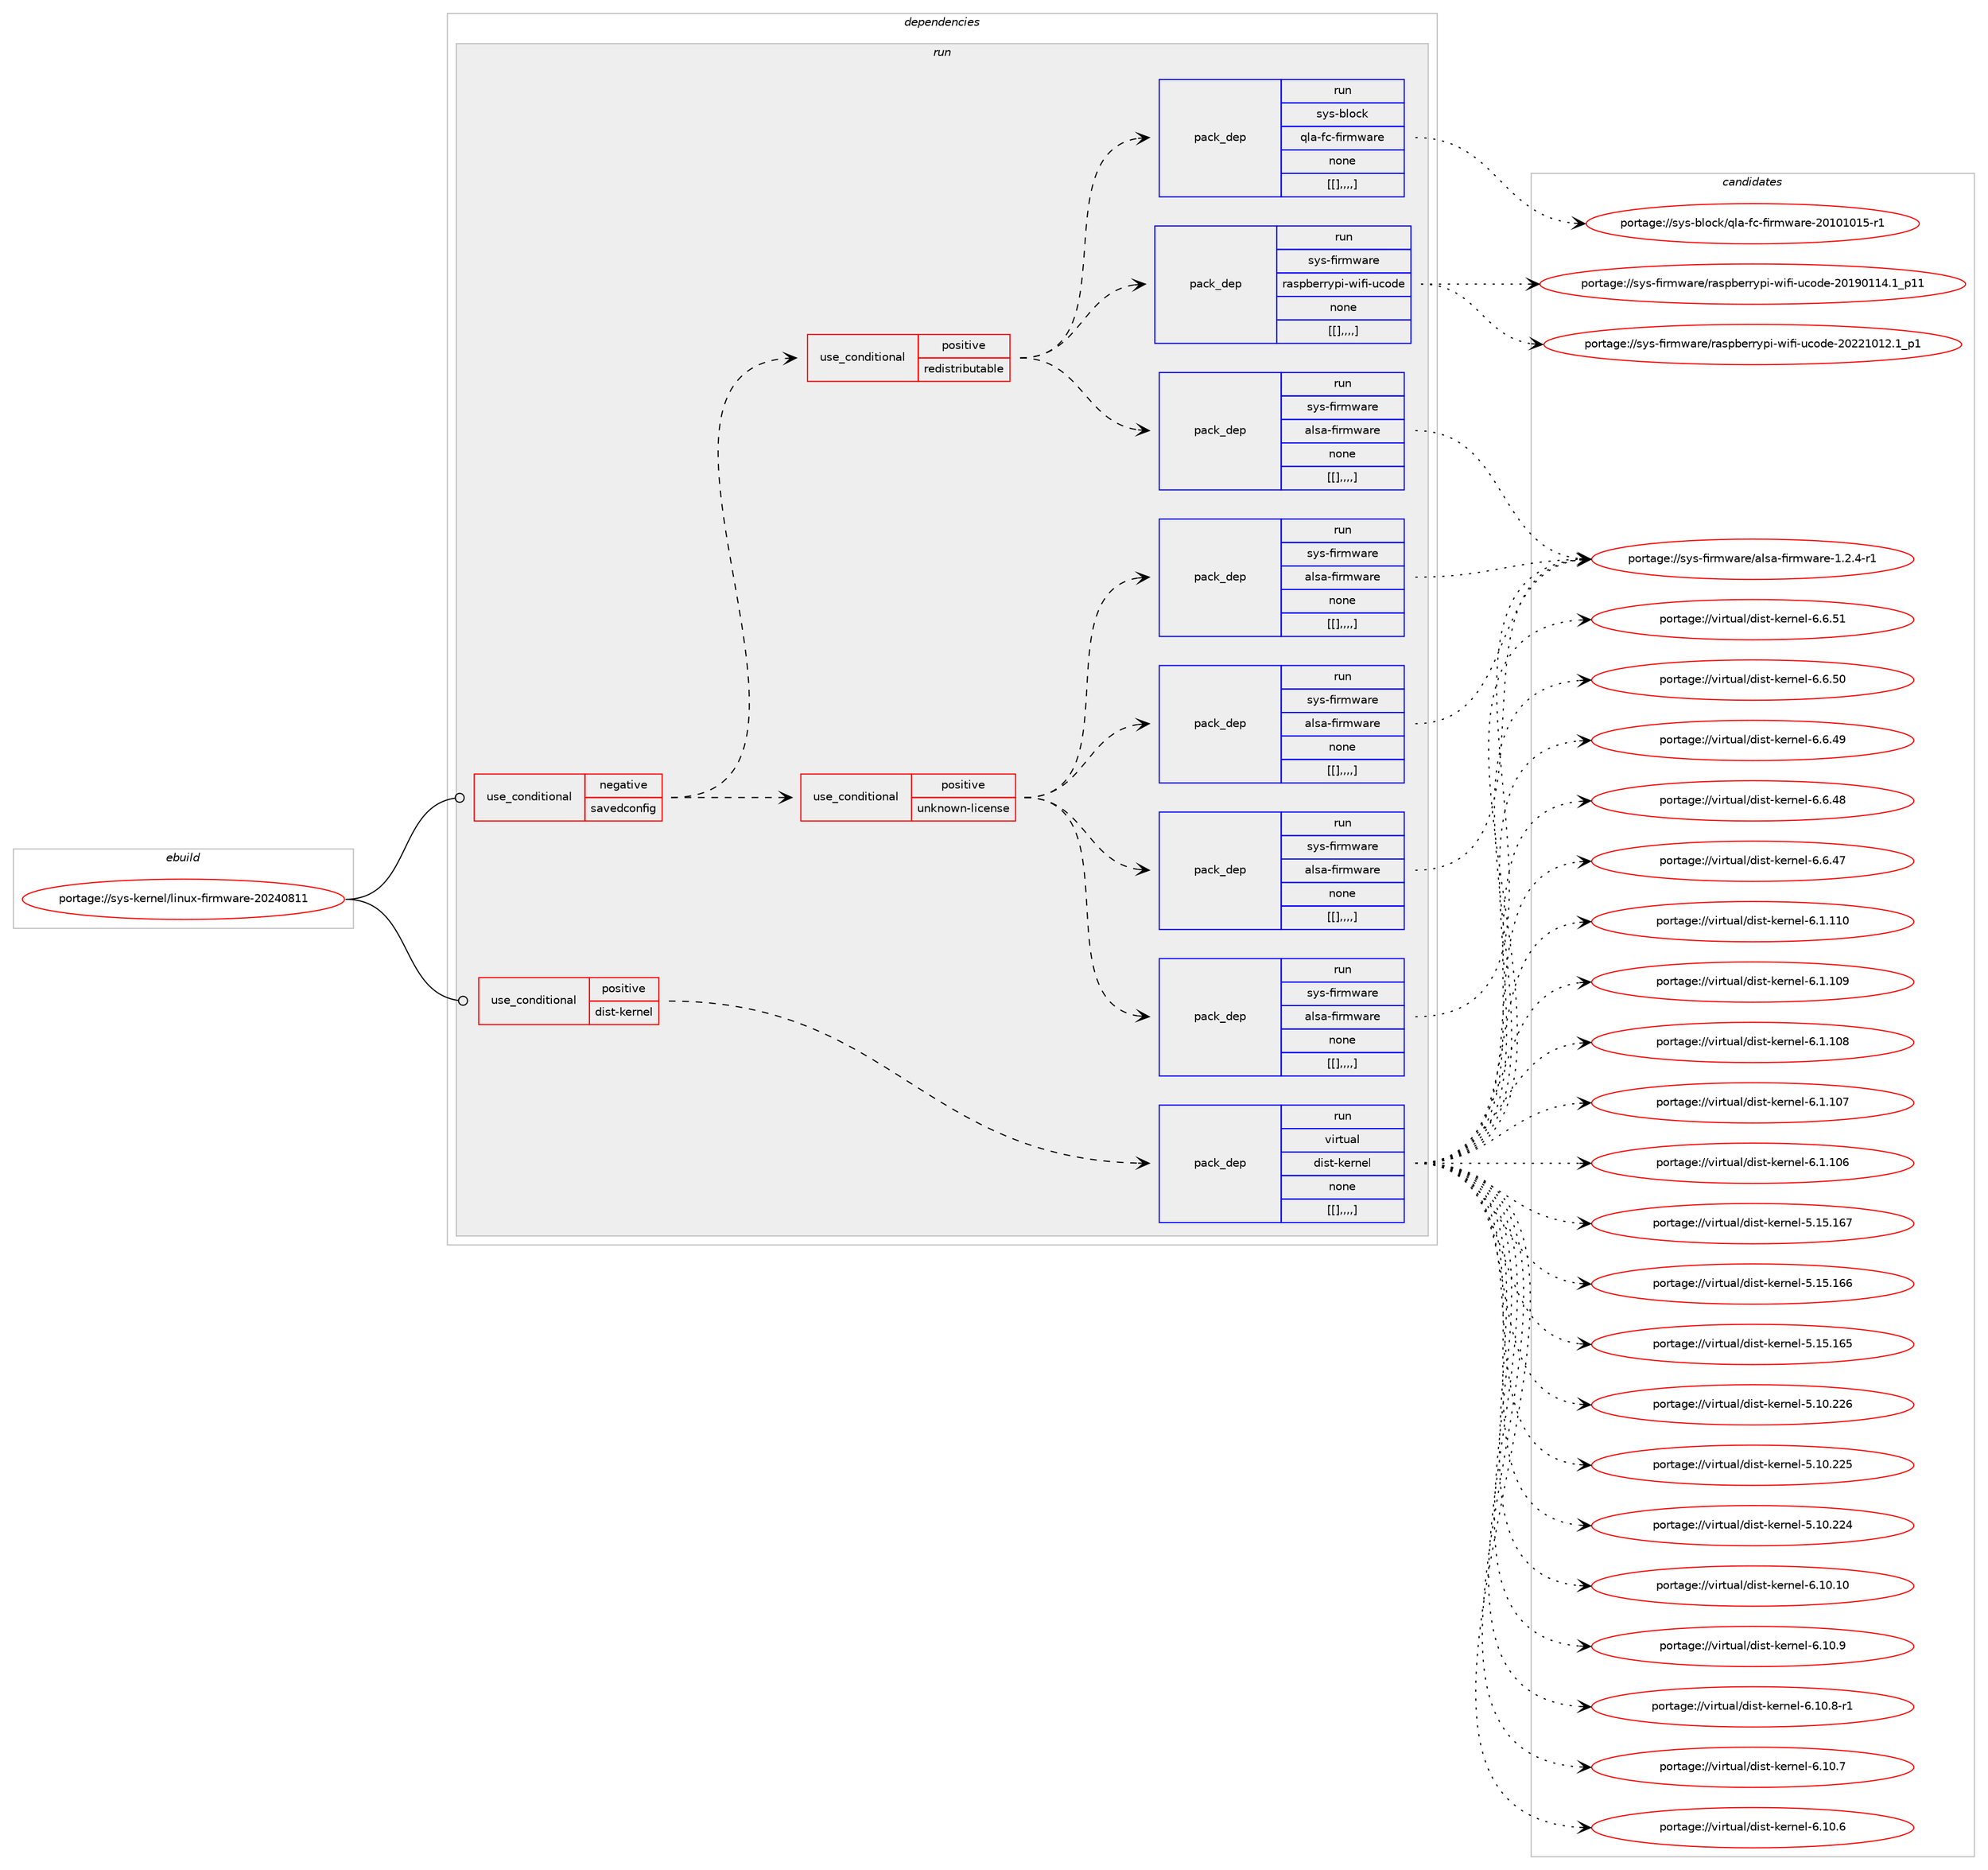 digraph prolog {

# *************
# Graph options
# *************

newrank=true;
concentrate=true;
compound=true;
graph [rankdir=LR,fontname=Helvetica,fontsize=10,ranksep=1.5];#, ranksep=2.5, nodesep=0.2];
edge  [arrowhead=vee];
node  [fontname=Helvetica,fontsize=10];

# **********
# The ebuild
# **********

subgraph cluster_leftcol {
color=gray;
label=<<i>ebuild</i>>;
id [label="portage://sys-kernel/linux-firmware-20240811", color=red, width=4, href="../sys-kernel/linux-firmware-20240811.svg"];
}

# ****************
# The dependencies
# ****************

subgraph cluster_midcol {
color=gray;
label=<<i>dependencies</i>>;
subgraph cluster_compile {
fillcolor="#eeeeee";
style=filled;
label=<<i>compile</i>>;
}
subgraph cluster_compileandrun {
fillcolor="#eeeeee";
style=filled;
label=<<i>compile and run</i>>;
}
subgraph cluster_run {
fillcolor="#eeeeee";
style=filled;
label=<<i>run</i>>;
subgraph cond121477 {
dependency456931 [label=<<TABLE BORDER="0" CELLBORDER="1" CELLSPACING="0" CELLPADDING="4"><TR><TD ROWSPAN="3" CELLPADDING="10">use_conditional</TD></TR><TR><TD>negative</TD></TR><TR><TD>savedconfig</TD></TR></TABLE>>, shape=none, color=red];
subgraph cond121478 {
dependency456932 [label=<<TABLE BORDER="0" CELLBORDER="1" CELLSPACING="0" CELLPADDING="4"><TR><TD ROWSPAN="3" CELLPADDING="10">use_conditional</TD></TR><TR><TD>positive</TD></TR><TR><TD>redistributable</TD></TR></TABLE>>, shape=none, color=red];
subgraph pack332337 {
dependency456933 [label=<<TABLE BORDER="0" CELLBORDER="1" CELLSPACING="0" CELLPADDING="4" WIDTH="220"><TR><TD ROWSPAN="6" CELLPADDING="30">pack_dep</TD></TR><TR><TD WIDTH="110">run</TD></TR><TR><TD>sys-firmware</TD></TR><TR><TD>alsa-firmware</TD></TR><TR><TD>none</TD></TR><TR><TD>[[],,,,]</TD></TR></TABLE>>, shape=none, color=blue];
}
dependency456932:e -> dependency456933:w [weight=20,style="dashed",arrowhead="vee"];
subgraph pack332338 {
dependency456934 [label=<<TABLE BORDER="0" CELLBORDER="1" CELLSPACING="0" CELLPADDING="4" WIDTH="220"><TR><TD ROWSPAN="6" CELLPADDING="30">pack_dep</TD></TR><TR><TD WIDTH="110">run</TD></TR><TR><TD>sys-block</TD></TR><TR><TD>qla-fc-firmware</TD></TR><TR><TD>none</TD></TR><TR><TD>[[],,,,]</TD></TR></TABLE>>, shape=none, color=blue];
}
dependency456932:e -> dependency456934:w [weight=20,style="dashed",arrowhead="vee"];
subgraph pack332339 {
dependency456935 [label=<<TABLE BORDER="0" CELLBORDER="1" CELLSPACING="0" CELLPADDING="4" WIDTH="220"><TR><TD ROWSPAN="6" CELLPADDING="30">pack_dep</TD></TR><TR><TD WIDTH="110">run</TD></TR><TR><TD>sys-firmware</TD></TR><TR><TD>raspberrypi-wifi-ucode</TD></TR><TR><TD>none</TD></TR><TR><TD>[[],,,,]</TD></TR></TABLE>>, shape=none, color=blue];
}
dependency456932:e -> dependency456935:w [weight=20,style="dashed",arrowhead="vee"];
}
dependency456931:e -> dependency456932:w [weight=20,style="dashed",arrowhead="vee"];
subgraph cond121479 {
dependency456936 [label=<<TABLE BORDER="0" CELLBORDER="1" CELLSPACING="0" CELLPADDING="4"><TR><TD ROWSPAN="3" CELLPADDING="10">use_conditional</TD></TR><TR><TD>positive</TD></TR><TR><TD>unknown-license</TD></TR></TABLE>>, shape=none, color=red];
subgraph pack332340 {
dependency456937 [label=<<TABLE BORDER="0" CELLBORDER="1" CELLSPACING="0" CELLPADDING="4" WIDTH="220"><TR><TD ROWSPAN="6" CELLPADDING="30">pack_dep</TD></TR><TR><TD WIDTH="110">run</TD></TR><TR><TD>sys-firmware</TD></TR><TR><TD>alsa-firmware</TD></TR><TR><TD>none</TD></TR><TR><TD>[[],,,,]</TD></TR></TABLE>>, shape=none, color=blue];
}
dependency456936:e -> dependency456937:w [weight=20,style="dashed",arrowhead="vee"];
subgraph pack332341 {
dependency456938 [label=<<TABLE BORDER="0" CELLBORDER="1" CELLSPACING="0" CELLPADDING="4" WIDTH="220"><TR><TD ROWSPAN="6" CELLPADDING="30">pack_dep</TD></TR><TR><TD WIDTH="110">run</TD></TR><TR><TD>sys-firmware</TD></TR><TR><TD>alsa-firmware</TD></TR><TR><TD>none</TD></TR><TR><TD>[[],,,,]</TD></TR></TABLE>>, shape=none, color=blue];
}
dependency456936:e -> dependency456938:w [weight=20,style="dashed",arrowhead="vee"];
subgraph pack332342 {
dependency456939 [label=<<TABLE BORDER="0" CELLBORDER="1" CELLSPACING="0" CELLPADDING="4" WIDTH="220"><TR><TD ROWSPAN="6" CELLPADDING="30">pack_dep</TD></TR><TR><TD WIDTH="110">run</TD></TR><TR><TD>sys-firmware</TD></TR><TR><TD>alsa-firmware</TD></TR><TR><TD>none</TD></TR><TR><TD>[[],,,,]</TD></TR></TABLE>>, shape=none, color=blue];
}
dependency456936:e -> dependency456939:w [weight=20,style="dashed",arrowhead="vee"];
subgraph pack332343 {
dependency456940 [label=<<TABLE BORDER="0" CELLBORDER="1" CELLSPACING="0" CELLPADDING="4" WIDTH="220"><TR><TD ROWSPAN="6" CELLPADDING="30">pack_dep</TD></TR><TR><TD WIDTH="110">run</TD></TR><TR><TD>sys-firmware</TD></TR><TR><TD>alsa-firmware</TD></TR><TR><TD>none</TD></TR><TR><TD>[[],,,,]</TD></TR></TABLE>>, shape=none, color=blue];
}
dependency456936:e -> dependency456940:w [weight=20,style="dashed",arrowhead="vee"];
}
dependency456931:e -> dependency456936:w [weight=20,style="dashed",arrowhead="vee"];
}
id:e -> dependency456931:w [weight=20,style="solid",arrowhead="odot"];
subgraph cond121480 {
dependency456941 [label=<<TABLE BORDER="0" CELLBORDER="1" CELLSPACING="0" CELLPADDING="4"><TR><TD ROWSPAN="3" CELLPADDING="10">use_conditional</TD></TR><TR><TD>positive</TD></TR><TR><TD>dist-kernel</TD></TR></TABLE>>, shape=none, color=red];
subgraph pack332344 {
dependency456942 [label=<<TABLE BORDER="0" CELLBORDER="1" CELLSPACING="0" CELLPADDING="4" WIDTH="220"><TR><TD ROWSPAN="6" CELLPADDING="30">pack_dep</TD></TR><TR><TD WIDTH="110">run</TD></TR><TR><TD>virtual</TD></TR><TR><TD>dist-kernel</TD></TR><TR><TD>none</TD></TR><TR><TD>[[],,,,]</TD></TR></TABLE>>, shape=none, color=blue];
}
dependency456941:e -> dependency456942:w [weight=20,style="dashed",arrowhead="vee"];
}
id:e -> dependency456941:w [weight=20,style="solid",arrowhead="odot"];
}
}

# **************
# The candidates
# **************

subgraph cluster_choices {
rank=same;
color=gray;
label=<<i>candidates</i>>;

subgraph choice332337 {
color=black;
nodesep=1;
choice115121115451021051141091199711410147971081159745102105114109119971141014549465046524511449 [label="portage://sys-firmware/alsa-firmware-1.2.4-r1", color=red, width=4,href="../sys-firmware/alsa-firmware-1.2.4-r1.svg"];
dependency456933:e -> choice115121115451021051141091199711410147971081159745102105114109119971141014549465046524511449:w [style=dotted,weight="100"];
}
subgraph choice332338 {
color=black;
nodesep=1;
choice1151211154598108111991074711310897451029945102105114109119971141014550484948494849534511449 [label="portage://sys-block/qla-fc-firmware-20101015-r1", color=red, width=4,href="../sys-block/qla-fc-firmware-20101015-r1.svg"];
dependency456934:e -> choice1151211154598108111991074711310897451029945102105114109119971141014550484948494849534511449:w [style=dotted,weight="100"];
}
subgraph choice332339 {
color=black;
nodesep=1;
choice115121115451021051141091199711410147114971151129810111411412111210545119105102105451179911110010145504850504948495046499511249 [label="portage://sys-firmware/raspberrypi-wifi-ucode-20221012.1_p1", color=red, width=4,href="../sys-firmware/raspberrypi-wifi-ucode-20221012.1_p1.svg"];
choice11512111545102105114109119971141014711497115112981011141141211121054511910510210545117991111001014550484957484949524649951124949 [label="portage://sys-firmware/raspberrypi-wifi-ucode-20190114.1_p11", color=red, width=4,href="../sys-firmware/raspberrypi-wifi-ucode-20190114.1_p11.svg"];
dependency456935:e -> choice115121115451021051141091199711410147114971151129810111411412111210545119105102105451179911110010145504850504948495046499511249:w [style=dotted,weight="100"];
dependency456935:e -> choice11512111545102105114109119971141014711497115112981011141141211121054511910510210545117991111001014550484957484949524649951124949:w [style=dotted,weight="100"];
}
subgraph choice332340 {
color=black;
nodesep=1;
choice115121115451021051141091199711410147971081159745102105114109119971141014549465046524511449 [label="portage://sys-firmware/alsa-firmware-1.2.4-r1", color=red, width=4,href="../sys-firmware/alsa-firmware-1.2.4-r1.svg"];
dependency456937:e -> choice115121115451021051141091199711410147971081159745102105114109119971141014549465046524511449:w [style=dotted,weight="100"];
}
subgraph choice332341 {
color=black;
nodesep=1;
choice115121115451021051141091199711410147971081159745102105114109119971141014549465046524511449 [label="portage://sys-firmware/alsa-firmware-1.2.4-r1", color=red, width=4,href="../sys-firmware/alsa-firmware-1.2.4-r1.svg"];
dependency456938:e -> choice115121115451021051141091199711410147971081159745102105114109119971141014549465046524511449:w [style=dotted,weight="100"];
}
subgraph choice332342 {
color=black;
nodesep=1;
choice115121115451021051141091199711410147971081159745102105114109119971141014549465046524511449 [label="portage://sys-firmware/alsa-firmware-1.2.4-r1", color=red, width=4,href="../sys-firmware/alsa-firmware-1.2.4-r1.svg"];
dependency456939:e -> choice115121115451021051141091199711410147971081159745102105114109119971141014549465046524511449:w [style=dotted,weight="100"];
}
subgraph choice332343 {
color=black;
nodesep=1;
choice115121115451021051141091199711410147971081159745102105114109119971141014549465046524511449 [label="portage://sys-firmware/alsa-firmware-1.2.4-r1", color=red, width=4,href="../sys-firmware/alsa-firmware-1.2.4-r1.svg"];
dependency456940:e -> choice115121115451021051141091199711410147971081159745102105114109119971141014549465046524511449:w [style=dotted,weight="100"];
}
subgraph choice332344 {
color=black;
nodesep=1;
choice1181051141161179710847100105115116451071011141101011084554464948464948 [label="portage://virtual/dist-kernel-6.10.10", color=red, width=4,href="../virtual/dist-kernel-6.10.10.svg"];
choice11810511411611797108471001051151164510710111411010110845544649484657 [label="portage://virtual/dist-kernel-6.10.9", color=red, width=4,href="../virtual/dist-kernel-6.10.9.svg"];
choice118105114116117971084710010511511645107101114110101108455446494846564511449 [label="portage://virtual/dist-kernel-6.10.8-r1", color=red, width=4,href="../virtual/dist-kernel-6.10.8-r1.svg"];
choice11810511411611797108471001051151164510710111411010110845544649484655 [label="portage://virtual/dist-kernel-6.10.7", color=red, width=4,href="../virtual/dist-kernel-6.10.7.svg"];
choice11810511411611797108471001051151164510710111411010110845544649484654 [label="portage://virtual/dist-kernel-6.10.6", color=red, width=4,href="../virtual/dist-kernel-6.10.6.svg"];
choice11810511411611797108471001051151164510710111411010110845544654465349 [label="portage://virtual/dist-kernel-6.6.51", color=red, width=4,href="../virtual/dist-kernel-6.6.51.svg"];
choice11810511411611797108471001051151164510710111411010110845544654465348 [label="portage://virtual/dist-kernel-6.6.50", color=red, width=4,href="../virtual/dist-kernel-6.6.50.svg"];
choice11810511411611797108471001051151164510710111411010110845544654465257 [label="portage://virtual/dist-kernel-6.6.49", color=red, width=4,href="../virtual/dist-kernel-6.6.49.svg"];
choice11810511411611797108471001051151164510710111411010110845544654465256 [label="portage://virtual/dist-kernel-6.6.48", color=red, width=4,href="../virtual/dist-kernel-6.6.48.svg"];
choice11810511411611797108471001051151164510710111411010110845544654465255 [label="portage://virtual/dist-kernel-6.6.47", color=red, width=4,href="../virtual/dist-kernel-6.6.47.svg"];
choice1181051141161179710847100105115116451071011141101011084554464946494948 [label="portage://virtual/dist-kernel-6.1.110", color=red, width=4,href="../virtual/dist-kernel-6.1.110.svg"];
choice1181051141161179710847100105115116451071011141101011084554464946494857 [label="portage://virtual/dist-kernel-6.1.109", color=red, width=4,href="../virtual/dist-kernel-6.1.109.svg"];
choice1181051141161179710847100105115116451071011141101011084554464946494856 [label="portage://virtual/dist-kernel-6.1.108", color=red, width=4,href="../virtual/dist-kernel-6.1.108.svg"];
choice1181051141161179710847100105115116451071011141101011084554464946494855 [label="portage://virtual/dist-kernel-6.1.107", color=red, width=4,href="../virtual/dist-kernel-6.1.107.svg"];
choice1181051141161179710847100105115116451071011141101011084554464946494854 [label="portage://virtual/dist-kernel-6.1.106", color=red, width=4,href="../virtual/dist-kernel-6.1.106.svg"];
choice118105114116117971084710010511511645107101114110101108455346495346495455 [label="portage://virtual/dist-kernel-5.15.167", color=red, width=4,href="../virtual/dist-kernel-5.15.167.svg"];
choice118105114116117971084710010511511645107101114110101108455346495346495454 [label="portage://virtual/dist-kernel-5.15.166", color=red, width=4,href="../virtual/dist-kernel-5.15.166.svg"];
choice118105114116117971084710010511511645107101114110101108455346495346495453 [label="portage://virtual/dist-kernel-5.15.165", color=red, width=4,href="../virtual/dist-kernel-5.15.165.svg"];
choice118105114116117971084710010511511645107101114110101108455346494846505054 [label="portage://virtual/dist-kernel-5.10.226", color=red, width=4,href="../virtual/dist-kernel-5.10.226.svg"];
choice118105114116117971084710010511511645107101114110101108455346494846505053 [label="portage://virtual/dist-kernel-5.10.225", color=red, width=4,href="../virtual/dist-kernel-5.10.225.svg"];
choice118105114116117971084710010511511645107101114110101108455346494846505052 [label="portage://virtual/dist-kernel-5.10.224", color=red, width=4,href="../virtual/dist-kernel-5.10.224.svg"];
dependency456942:e -> choice1181051141161179710847100105115116451071011141101011084554464948464948:w [style=dotted,weight="100"];
dependency456942:e -> choice11810511411611797108471001051151164510710111411010110845544649484657:w [style=dotted,weight="100"];
dependency456942:e -> choice118105114116117971084710010511511645107101114110101108455446494846564511449:w [style=dotted,weight="100"];
dependency456942:e -> choice11810511411611797108471001051151164510710111411010110845544649484655:w [style=dotted,weight="100"];
dependency456942:e -> choice11810511411611797108471001051151164510710111411010110845544649484654:w [style=dotted,weight="100"];
dependency456942:e -> choice11810511411611797108471001051151164510710111411010110845544654465349:w [style=dotted,weight="100"];
dependency456942:e -> choice11810511411611797108471001051151164510710111411010110845544654465348:w [style=dotted,weight="100"];
dependency456942:e -> choice11810511411611797108471001051151164510710111411010110845544654465257:w [style=dotted,weight="100"];
dependency456942:e -> choice11810511411611797108471001051151164510710111411010110845544654465256:w [style=dotted,weight="100"];
dependency456942:e -> choice11810511411611797108471001051151164510710111411010110845544654465255:w [style=dotted,weight="100"];
dependency456942:e -> choice1181051141161179710847100105115116451071011141101011084554464946494948:w [style=dotted,weight="100"];
dependency456942:e -> choice1181051141161179710847100105115116451071011141101011084554464946494857:w [style=dotted,weight="100"];
dependency456942:e -> choice1181051141161179710847100105115116451071011141101011084554464946494856:w [style=dotted,weight="100"];
dependency456942:e -> choice1181051141161179710847100105115116451071011141101011084554464946494855:w [style=dotted,weight="100"];
dependency456942:e -> choice1181051141161179710847100105115116451071011141101011084554464946494854:w [style=dotted,weight="100"];
dependency456942:e -> choice118105114116117971084710010511511645107101114110101108455346495346495455:w [style=dotted,weight="100"];
dependency456942:e -> choice118105114116117971084710010511511645107101114110101108455346495346495454:w [style=dotted,weight="100"];
dependency456942:e -> choice118105114116117971084710010511511645107101114110101108455346495346495453:w [style=dotted,weight="100"];
dependency456942:e -> choice118105114116117971084710010511511645107101114110101108455346494846505054:w [style=dotted,weight="100"];
dependency456942:e -> choice118105114116117971084710010511511645107101114110101108455346494846505053:w [style=dotted,weight="100"];
dependency456942:e -> choice118105114116117971084710010511511645107101114110101108455346494846505052:w [style=dotted,weight="100"];
}
}

}
